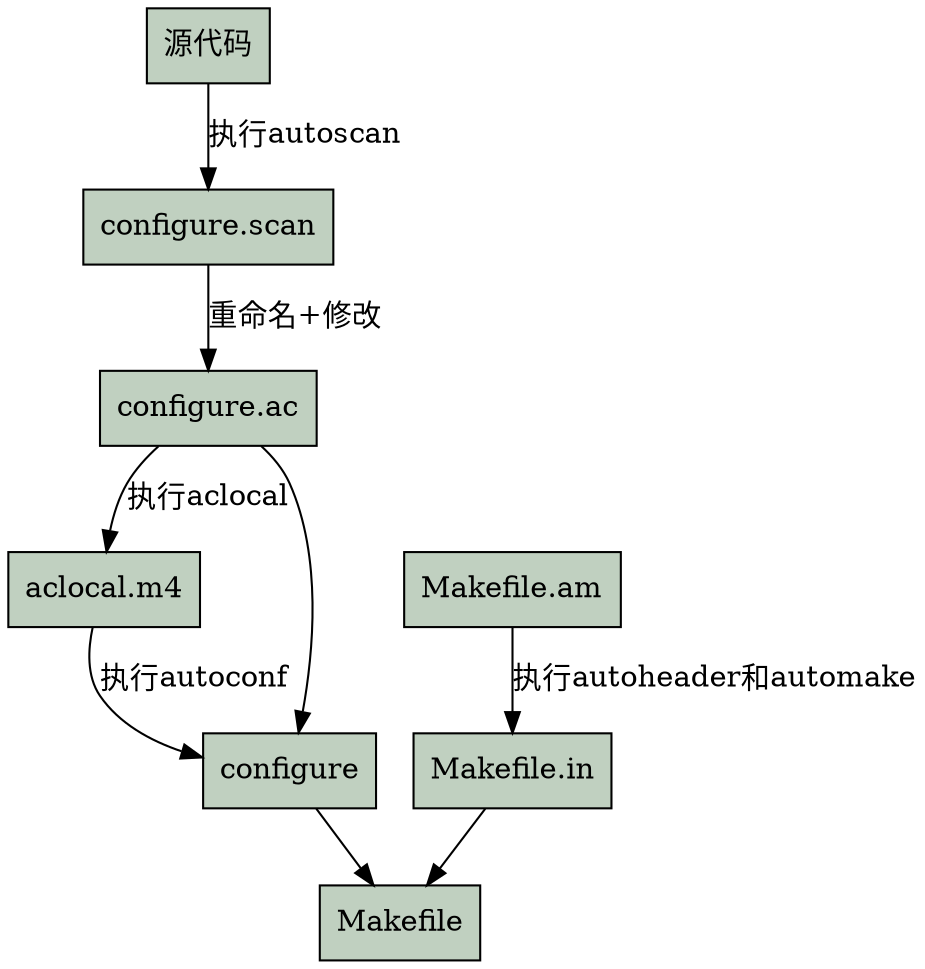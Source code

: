 digraph {
        node [shape = box, style=filled, fillcolor="#C0D0C0"];
        
        source [label="源代码", URL="#编写-helloworld-程序"] ;
        conf_scan [label="configure.scan", URL = "#生成-configure.scan"];
        conf_ac [label="configure.ac", URL = "#修改-configure.ac"];
        makefile_am [label="Makefile.am", URL = "#实战-makefile.am"];
        makefile_in [label="Makefile.in"];
        aclocal [label="aclocal.m4", labelURL="#生成-configure", URL="#生成-configure"];
                
        source -> conf_scan [label = "执行autoscan", labelURL="#生成-configure.scan", labeltooltip="生成configure.scan文件，作为configure.ac的模板"];
        conf_scan -> conf_ac [label = "重命名+修改", labelURL="#修改-configure.ac"];
        conf_ac -> configure;
        aclocal -> configure[label = "执行autoconf", labelURL="#autoconf" , labeltooltip="利用M4解析configure.ac，生成shell脚本configure"];        
        conf_ac -> aclocal [label = "执行aclocal", URL="#aclocal", labeltooltip="收集configure.ac中用到的各种非Autoconf的宏，包括自定义宏"];        
        configure -> Makefile;
        makefile_am -> makefile_in [label = "执行autoheader和automake", URL="#运行-automake", labeltooltip="将每个Makefile.am转化成Makefile.in"];
        makefile_in -> Makefile;
}